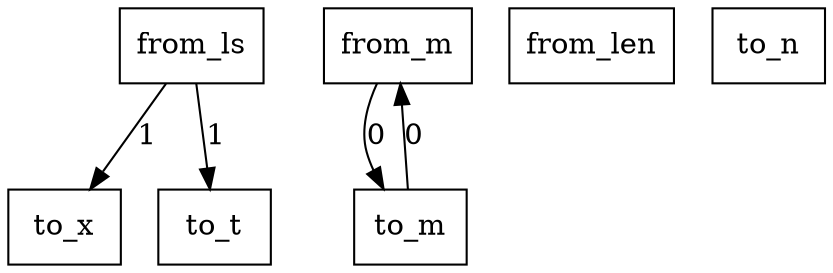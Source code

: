 digraph {
    graph [rankdir=TB
          ,bgcolor=transparent];
    node [shape=box
         ,fillcolor=white
         ,style=filled];
    0 [label=<from_ls>];
    1 [label=<from_m>];
    2 [label=<from_len>];
    3 [label=<to_x>];
    4 [label=<to_n>];
    5 [label=<to_t>];
    6 [label=<to_m>];
    0 -> 3 [label=1];
    0 -> 5 [label=1];
    1 -> 6 [label=0];
    6 -> 1 [label=0];
}